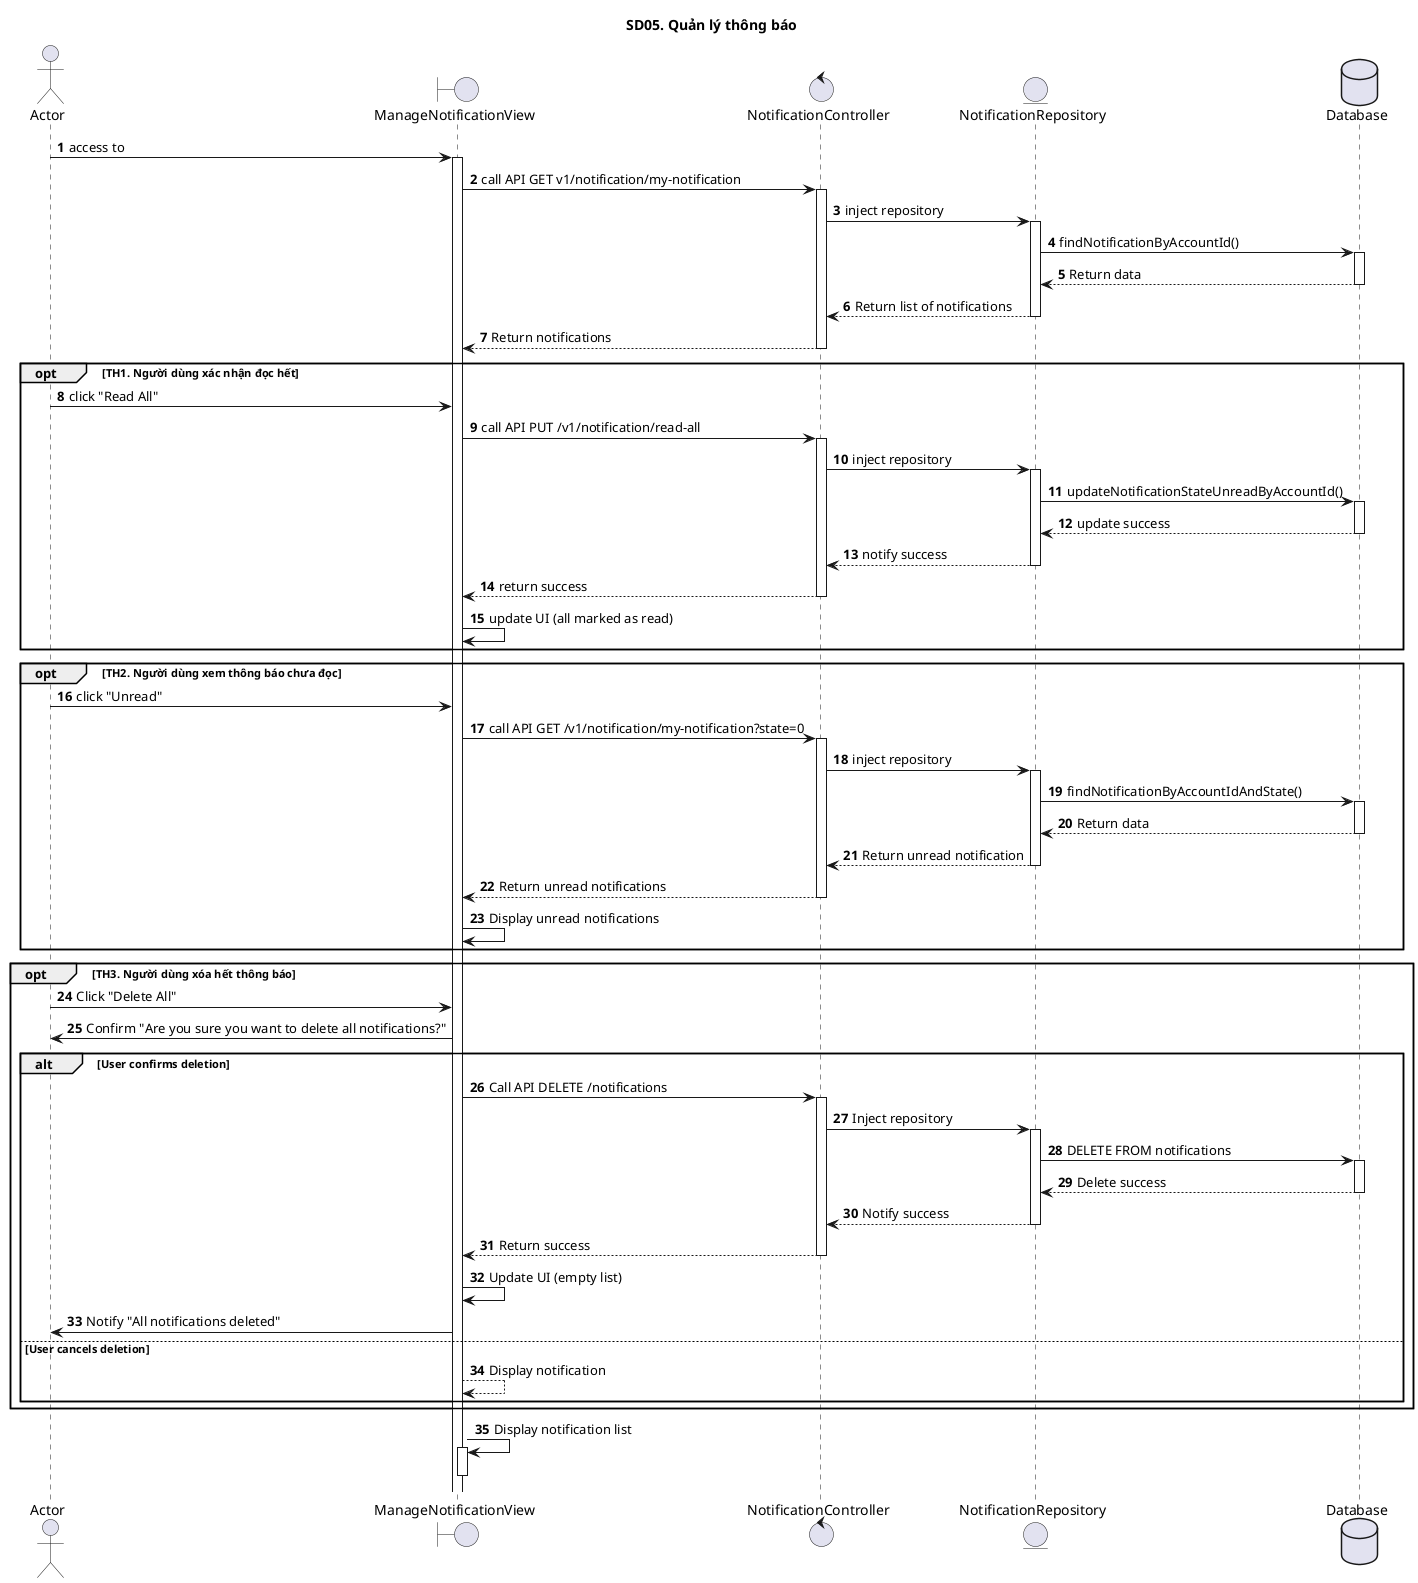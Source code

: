 @startuml SQ
autonumber
title SD05. Quản lý thông báo
actor "Actor" as actor
boundary "ManageNotificationView" as manageView
control "NotificationController" as controller
entity "NotificationRepository" as model
database "Database" as database

' Main Flow
actor -> manageView : access to
activate manageView

' Display Notification List
manageView -> controller : call API GET v1/notification/my-notification
activate controller
controller -> model : inject repository
activate model
model -> database : findNotificationByAccountId()
activate database
database --> model : Return data
deactivate database
model --> controller : Return list of notifications
deactivate model
controller --> manageView : Return notifications
deactivate controller

' Option 1: Mark All as Read
opt TH1. Người dùng xác nhận đọc hết
    actor -> manageView : click "Read All"
    manageView -> controller : call API PUT /v1/notification/read-all
    activate controller
    controller -> model : inject repository
    activate model
    model -> database : updateNotificationStateUnreadByAccountId()
    activate database
    database --> model : update success
    deactivate database
    model --> controller : notify success
    deactivate model
    controller --> manageView : return success
    deactivate controller
    manageView -> manageView : update UI (all marked as read)
end

' Option 2: View Unread Notifications
opt TH2. Người dùng xem thông báo chưa đọc
    actor -> manageView : click "Unread"
    manageView -> controller : call API GET /v1/notification/my-notification?state=0
    activate controller
    controller -> model : inject repository
    activate model
    model -> database : findNotificationByAccountIdAndState()
    activate database
    database --> model : Return data
    deactivate database
    model --> controller : Return unread notification
    deactivate model
    controller --> manageView : Return unread notifications
    deactivate controller
    manageView -> manageView : Display unread notifications
end

' Option 3: Delete All Notifications
opt TH3. Người dùng xóa hết thông báo
    actor -> manageView : Click "Delete All"
    manageView -> actor : Confirm "Are you sure you want to delete all notifications?"
    alt User confirms deletion
        manageView -> controller : Call API DELETE /notifications
        activate controller
        controller -> model : Inject repository
        activate model
        model -> database : DELETE FROM notifications
        activate database
        database --> model : Delete success
        deactivate database
        model --> controller : Notify success
        deactivate model
        controller --> manageView : Return success
        deactivate controller
        manageView -> manageView : Update UI (empty list)
        manageView -> actor : Notify "All notifications deleted"
    else User cancels deletion
        manageView --> manageView: Display notification
    end
end

manageView -> manageView : Display notification list
activate manageView
deactivate manageView

@enduml
